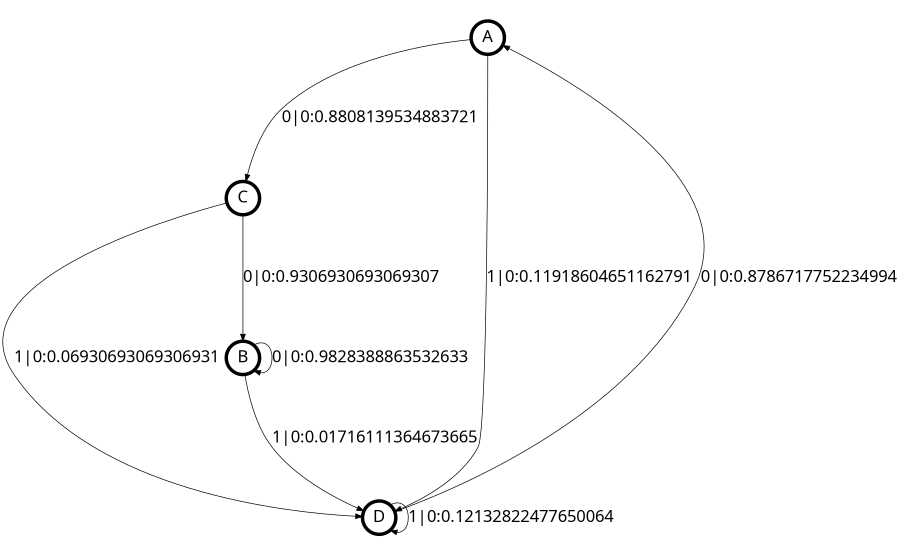 digraph  {
size = "6,8.5";
ratio = "fill";
node
[shape = circle];
node [fontsize = 24];
node [penwidth = 5];
edge [fontsize = 24];
node [fontname = "CMU Serif Roman"];
graph [fontname = "CMU Serif Roman"];
edge [fontname = "CMU Serif Roman"];
A -> C [label = "0|0:0.8808139534883721\l"];
A -> D [label = "1|0:0.11918604651162791\l"];
B -> B [label = "0|0:0.9828388863532633\l"];
B -> D [label = "1|0:0.01716111364673665\l"];
C -> B [label = "0|0:0.9306930693069307\l"];
C -> D [label = "1|0:0.06930693069306931\l"];
D -> A [label = "0|0:0.8786717752234994\l"];
D -> D [label = "1|0:0.12132822477650064\l"];
}